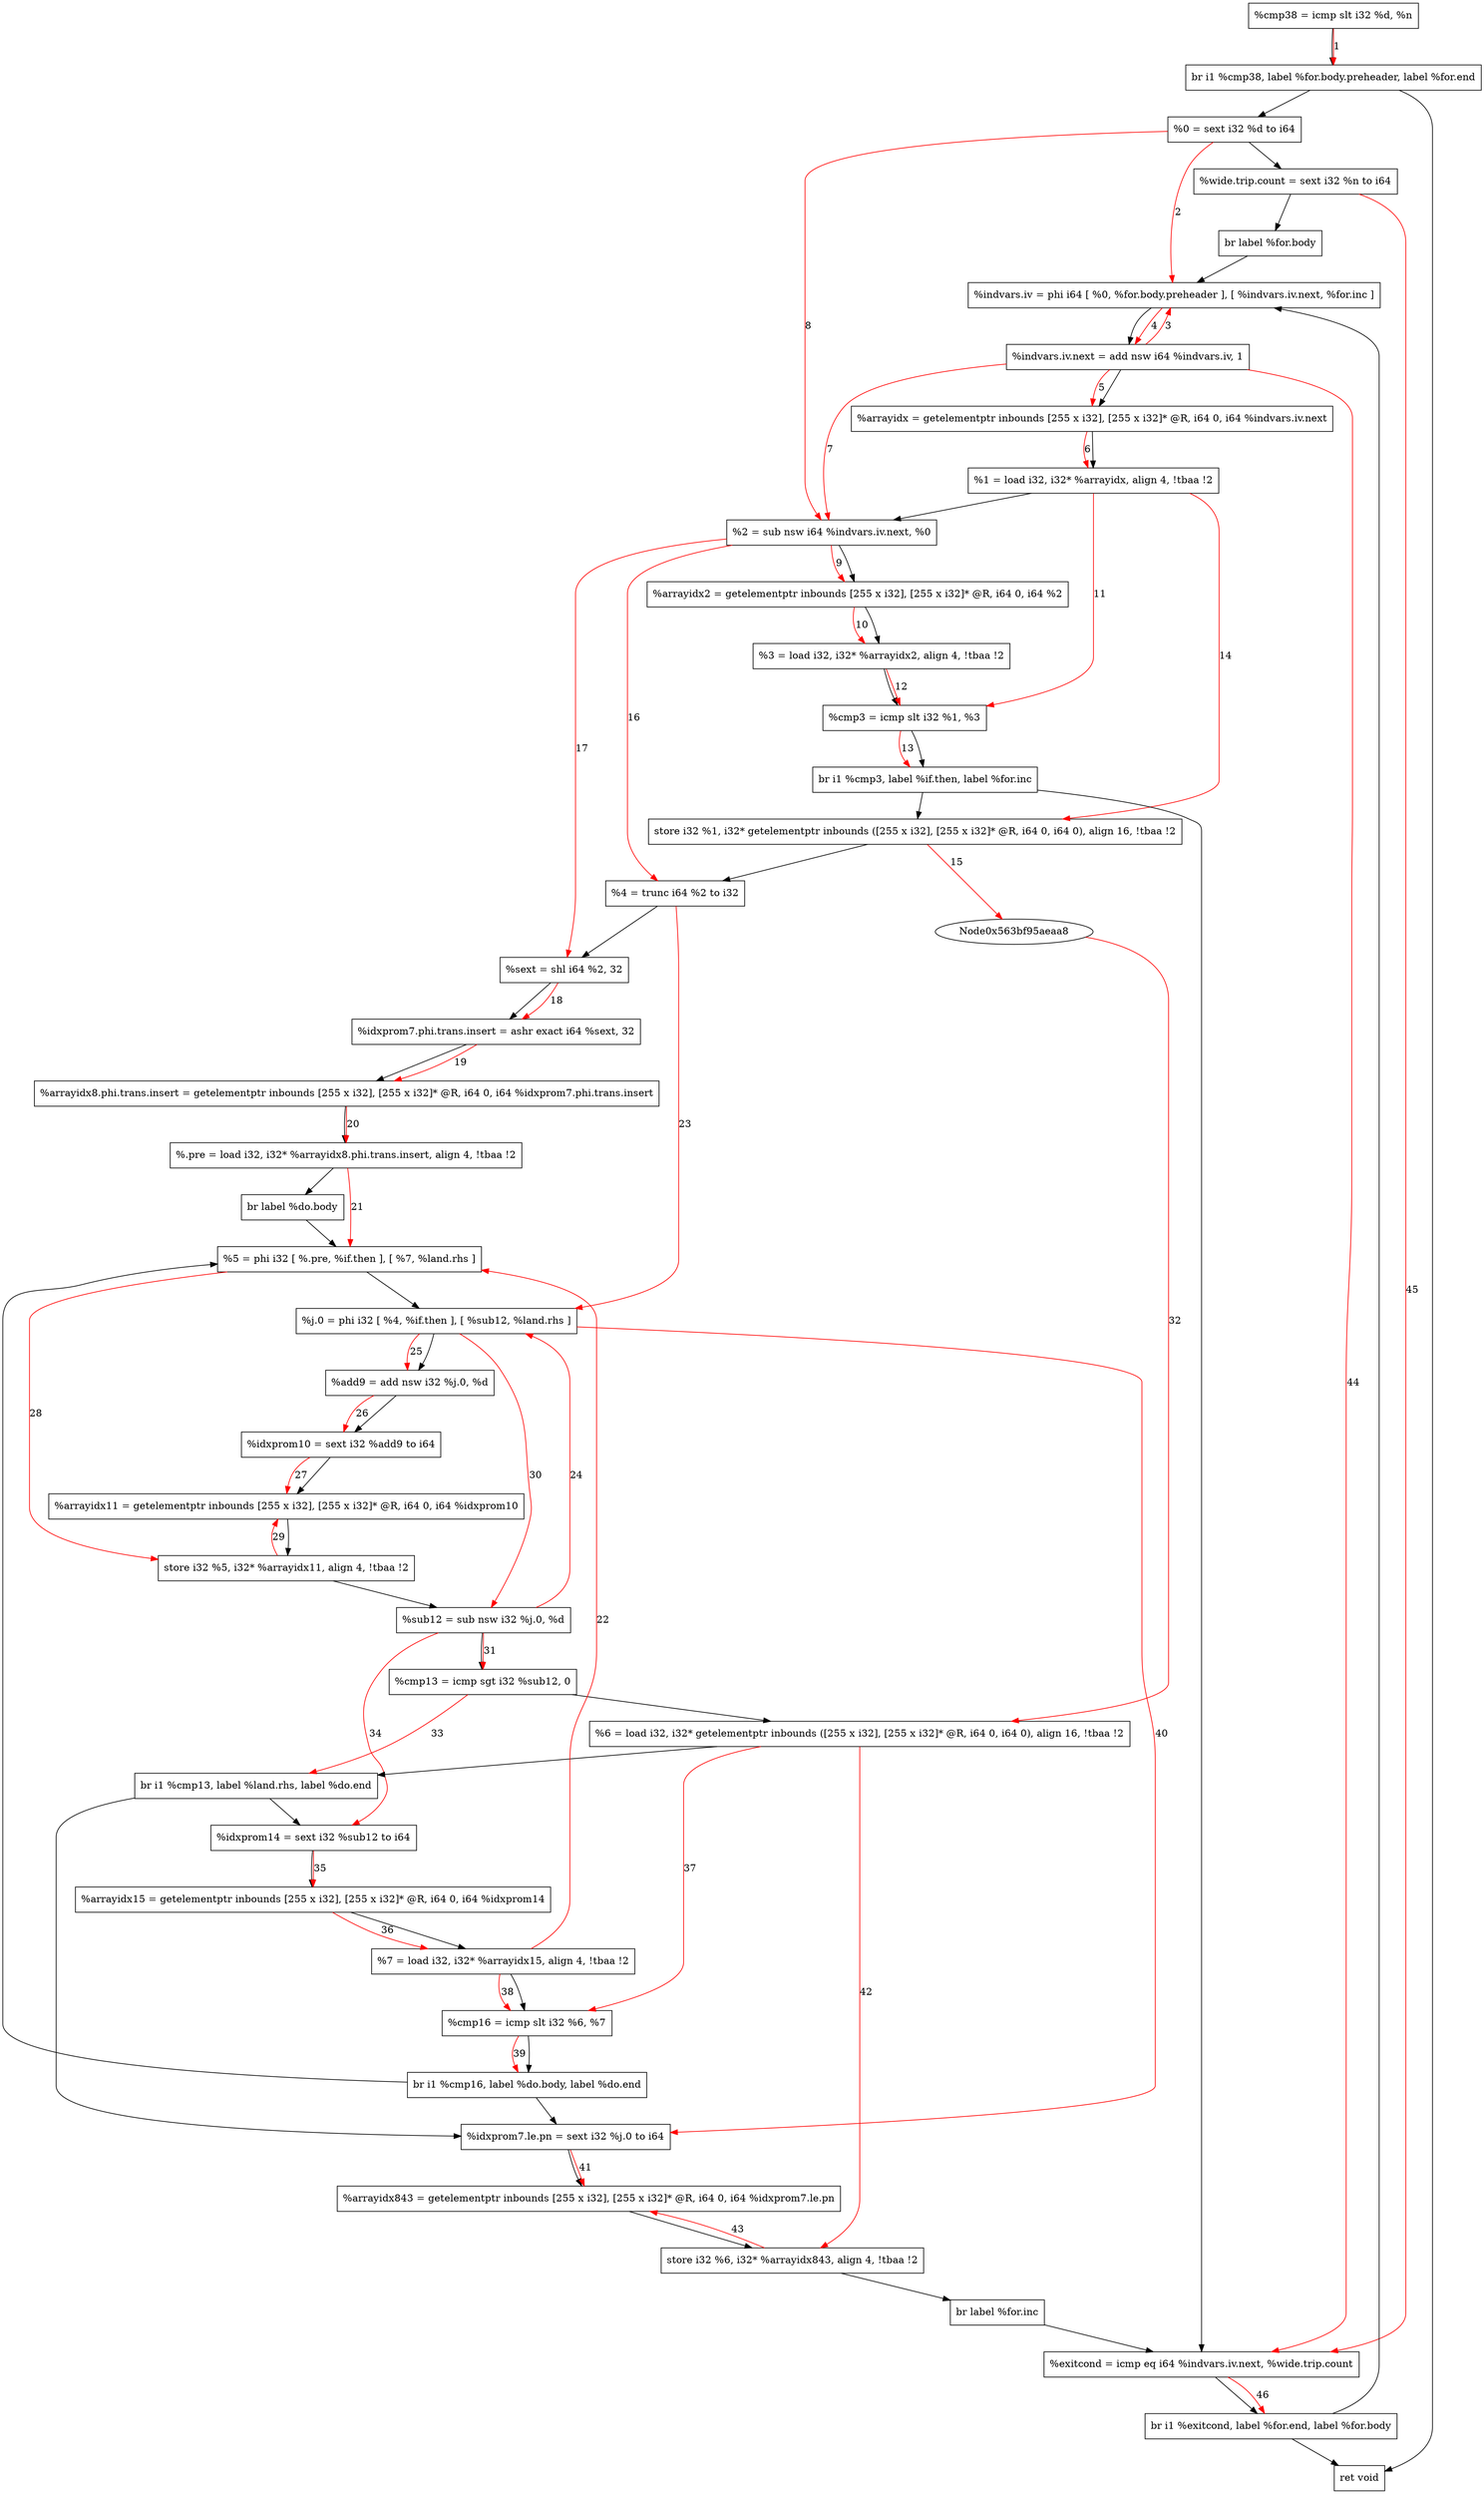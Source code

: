 digraph "CDFG for'ShellPass' function" {
	Node0x563bf95ac3d0[shape=record, label="  %cmp38 = icmp slt i32 %d, %n"]
	Node0x563bf9536c98[shape=record, label="  br i1 %cmp38, label %for.body.preheader, label %for.end"]
	Node0x563bf95ac358[shape=record, label="  %0 = sext i32 %d to i64"]
	Node0x563bf95ac5f8[shape=record, label="  %wide.trip.count = sext i32 %n to i64"]
	Node0x563bf95ac738[shape=record, label="  br label %for.body"]
	Node0x563bf95ac888[shape=record, label="  %indvars.iv = phi i64 [ %0, %for.body.preheader ], [ %indvars.iv.next, %for.inc ]"]
	Node0x563bf95acfc0[shape=record, label="  %indvars.iv.next = add nsw i64 %indvars.iv, 1"]
	Node0x563bf95ad078[shape=record, label="  %arrayidx = getelementptr inbounds [255 x i32], [255 x i32]* @R, i64 0, i64 %indvars.iv.next"]
	Node0x563bf95ac6d8[shape=record, label="  %1 = load i32, i32* %arrayidx, align 4, !tbaa !2"]
	Node0x563bf95ae000[shape=record, label="  %2 = sub nsw i64 %indvars.iv.next, %0"]
	Node0x563bf95ae088[shape=record, label="  %arrayidx2 = getelementptr inbounds [255 x i32], [255 x i32]* @R, i64 0, i64 %2"]
	Node0x563bf95ae2c8[shape=record, label="  %3 = load i32, i32* %arrayidx2, align 4, !tbaa !2"]
	Node0x563bf95ae950[shape=record, label="  %cmp3 = icmp slt i32 %1, %3"]
	Node0x563bf9542228[shape=record, label="  br i1 %cmp3, label %if.then, label %for.inc"]
	Node0x563bf95aed20[shape=record, label="  store i32 %1, i32* getelementptr inbounds ([255 x i32], [255 x i32]* @R, i64 0, i64 0), align 16, !tbaa !2"]
	Node0x563bf95ae9f8[shape=record, label="  %4 = trunc i64 %2 to i32"]
	Node0x563bf95aedf0[shape=record, label="  %sext = shl i64 %2, 32"]
	Node0x563bf95aee90[shape=record, label="  %idxprom7.phi.trans.insert = ashr exact i64 %sext, 32"]
	Node0x563bf95aefb8[shape=record, label="  %arrayidx8.phi.trans.insert = getelementptr inbounds [255 x i32], [255 x i32]* @R, i64 0, i64 %idxprom7.phi.trans.insert"]
	Node0x563bf95af068[shape=record, label="  %.pre = load i32, i32* %arrayidx8.phi.trans.insert, align 4, !tbaa !2"]
	Node0x563bf95af1b8[shape=record, label="  br label %do.body"]
	Node0x563bf95af298[shape=record, label="  %5 = phi i32 [ %.pre, %if.then ], [ %7, %land.rhs ]"]
	Node0x563bf95af3b8[shape=record, label="  %j.0 = phi i32 [ %4, %if.then ], [ %sub12, %land.rhs ]"]
	Node0x563bf95af4a0[shape=record, label="  %add9 = add nsw i32 %j.0, %d"]
	Node0x563bf95af518[shape=record, label="  %idxprom10 = sext i32 %add9 to i64"]
	Node0x563bf95af5d8[shape=record, label="  %arrayidx11 = getelementptr inbounds [255 x i32], [255 x i32]* @R, i64 0, i64 %idxprom10"]
	Node0x563bf95af9b0[shape=record, label="  store i32 %5, i32* %arrayidx11, align 4, !tbaa !2"]
	Node0x563bf95afa30[shape=record, label="  %sub12 = sub nsw i32 %j.0, %d"]
	Node0x563bf95afaa0[shape=record, label="  %cmp13 = icmp sgt i32 %sub12, 0"]
	Node0x563bf95af368[shape=record, label="  %6 = load i32, i32* getelementptr inbounds ([255 x i32], [255 x i32]* @R, i64 0, i64 0), align 16, !tbaa !2"]
	Node0x563bf9542348[shape=record, label="  br i1 %cmp13, label %land.rhs, label %do.end"]
	Node0x563bf95af158[shape=record, label="  %idxprom14 = sext i32 %sub12 to i64"]
	Node0x563bf95afc48[shape=record, label="  %arrayidx15 = getelementptr inbounds [255 x i32], [255 x i32]* @R, i64 0, i64 %idxprom14"]
	Node0x563bf95afce8[shape=record, label="  %7 = load i32, i32* %arrayidx15, align 4, !tbaa !2"]
	Node0x563bf95afd60[shape=record, label="  %cmp16 = icmp slt i32 %6, %7"]
	Node0x563bf9542468[shape=record, label="  br i1 %cmp16, label %do.body, label %do.end"]
	Node0x563bf95afb88[shape=record, label="  %idxprom7.le.pn = sext i32 %j.0 to i64"]
	Node0x563bf95afe08[shape=record, label="  %arrayidx843 = getelementptr inbounds [255 x i32], [255 x i32]* @R, i64 0, i64 %idxprom7.le.pn"]
	Node0x563bf95afec0[shape=record, label="  store i32 %6, i32* %arrayidx843, align 4, !tbaa !2"]
	Node0x563bf95aff28[shape=record, label="  br label %for.inc"]
	Node0x563bf95affd0[shape=record, label="  %exitcond = icmp eq i64 %indvars.iv.next, %wide.trip.count"]
	Node0x563bf9542588[shape=record, label="  br i1 %exitcond, label %for.end, label %for.body"]
	Node0x563bf95af200[shape=record, label="  ret void"]
	Node0x563bf95ac3d0 -> Node0x563bf9536c98
	Node0x563bf9536c98 -> Node0x563bf95ac358
	Node0x563bf9536c98 -> Node0x563bf95af200
	Node0x563bf95ac358 -> Node0x563bf95ac5f8
	Node0x563bf95ac5f8 -> Node0x563bf95ac738
	Node0x563bf95ac738 -> Node0x563bf95ac888
	Node0x563bf95ac888 -> Node0x563bf95acfc0
	Node0x563bf95acfc0 -> Node0x563bf95ad078
	Node0x563bf95ad078 -> Node0x563bf95ac6d8
	Node0x563bf95ac6d8 -> Node0x563bf95ae000
	Node0x563bf95ae000 -> Node0x563bf95ae088
	Node0x563bf95ae088 -> Node0x563bf95ae2c8
	Node0x563bf95ae2c8 -> Node0x563bf95ae950
	Node0x563bf95ae950 -> Node0x563bf9542228
	Node0x563bf9542228 -> Node0x563bf95aed20
	Node0x563bf9542228 -> Node0x563bf95affd0
	Node0x563bf95aed20 -> Node0x563bf95ae9f8
	Node0x563bf95ae9f8 -> Node0x563bf95aedf0
	Node0x563bf95aedf0 -> Node0x563bf95aee90
	Node0x563bf95aee90 -> Node0x563bf95aefb8
	Node0x563bf95aefb8 -> Node0x563bf95af068
	Node0x563bf95af068 -> Node0x563bf95af1b8
	Node0x563bf95af1b8 -> Node0x563bf95af298
	Node0x563bf95af298 -> Node0x563bf95af3b8
	Node0x563bf95af3b8 -> Node0x563bf95af4a0
	Node0x563bf95af4a0 -> Node0x563bf95af518
	Node0x563bf95af518 -> Node0x563bf95af5d8
	Node0x563bf95af5d8 -> Node0x563bf95af9b0
	Node0x563bf95af9b0 -> Node0x563bf95afa30
	Node0x563bf95afa30 -> Node0x563bf95afaa0
	Node0x563bf95afaa0 -> Node0x563bf95af368
	Node0x563bf95af368 -> Node0x563bf9542348
	Node0x563bf9542348 -> Node0x563bf95af158
	Node0x563bf9542348 -> Node0x563bf95afb88
	Node0x563bf95af158 -> Node0x563bf95afc48
	Node0x563bf95afc48 -> Node0x563bf95afce8
	Node0x563bf95afce8 -> Node0x563bf95afd60
	Node0x563bf95afd60 -> Node0x563bf9542468
	Node0x563bf9542468 -> Node0x563bf95af298
	Node0x563bf9542468 -> Node0x563bf95afb88
	Node0x563bf95afb88 -> Node0x563bf95afe08
	Node0x563bf95afe08 -> Node0x563bf95afec0
	Node0x563bf95afec0 -> Node0x563bf95aff28
	Node0x563bf95aff28 -> Node0x563bf95affd0
	Node0x563bf95affd0 -> Node0x563bf9542588
	Node0x563bf9542588 -> Node0x563bf95af200
	Node0x563bf9542588 -> Node0x563bf95ac888
edge [color=red]
	Node0x563bf95ac3d0 -> Node0x563bf9536c98[label="1"]
	Node0x563bf95ac358 -> Node0x563bf95ac888[label="2"]
	Node0x563bf95acfc0 -> Node0x563bf95ac888[label="3"]
	Node0x563bf95ac888 -> Node0x563bf95acfc0[label="4"]
	Node0x563bf95acfc0 -> Node0x563bf95ad078[label="5"]
	Node0x563bf95ad078 -> Node0x563bf95ac6d8[label="6"]
	Node0x563bf95acfc0 -> Node0x563bf95ae000[label="7"]
	Node0x563bf95ac358 -> Node0x563bf95ae000[label="8"]
	Node0x563bf95ae000 -> Node0x563bf95ae088[label="9"]
	Node0x563bf95ae088 -> Node0x563bf95ae2c8[label="10"]
	Node0x563bf95ac6d8 -> Node0x563bf95ae950[label="11"]
	Node0x563bf95ae2c8 -> Node0x563bf95ae950[label="12"]
	Node0x563bf95ae950 -> Node0x563bf9542228[label="13"]
	Node0x563bf95ac6d8 -> Node0x563bf95aed20[label="14"]
	Node0x563bf95aed20 -> Node0x563bf95aeaa8[label="15"]
	Node0x563bf95ae000 -> Node0x563bf95ae9f8[label="16"]
	Node0x563bf95ae000 -> Node0x563bf95aedf0[label="17"]
	Node0x563bf95aedf0 -> Node0x563bf95aee90[label="18"]
	Node0x563bf95aee90 -> Node0x563bf95aefb8[label="19"]
	Node0x563bf95aefb8 -> Node0x563bf95af068[label="20"]
	Node0x563bf95af068 -> Node0x563bf95af298[label="21"]
	Node0x563bf95afce8 -> Node0x563bf95af298[label="22"]
	Node0x563bf95ae9f8 -> Node0x563bf95af3b8[label="23"]
	Node0x563bf95afa30 -> Node0x563bf95af3b8[label="24"]
	Node0x563bf95af3b8 -> Node0x563bf95af4a0[label="25"]
	Node0x563bf95af4a0 -> Node0x563bf95af518[label="26"]
	Node0x563bf95af518 -> Node0x563bf95af5d8[label="27"]
	Node0x563bf95af298 -> Node0x563bf95af9b0[label="28"]
	Node0x563bf95af9b0 -> Node0x563bf95af5d8[label="29"]
	Node0x563bf95af3b8 -> Node0x563bf95afa30[label="30"]
	Node0x563bf95afa30 -> Node0x563bf95afaa0[label="31"]
	Node0x563bf95aeaa8 -> Node0x563bf95af368[label="32"]
	Node0x563bf95afaa0 -> Node0x563bf9542348[label="33"]
	Node0x563bf95afa30 -> Node0x563bf95af158[label="34"]
	Node0x563bf95af158 -> Node0x563bf95afc48[label="35"]
	Node0x563bf95afc48 -> Node0x563bf95afce8[label="36"]
	Node0x563bf95af368 -> Node0x563bf95afd60[label="37"]
	Node0x563bf95afce8 -> Node0x563bf95afd60[label="38"]
	Node0x563bf95afd60 -> Node0x563bf9542468[label="39"]
	Node0x563bf95af3b8 -> Node0x563bf95afb88[label="40"]
	Node0x563bf95afb88 -> Node0x563bf95afe08[label="41"]
	Node0x563bf95af368 -> Node0x563bf95afec0[label="42"]
	Node0x563bf95afec0 -> Node0x563bf95afe08[label="43"]
	Node0x563bf95acfc0 -> Node0x563bf95affd0[label="44"]
	Node0x563bf95ac5f8 -> Node0x563bf95affd0[label="45"]
	Node0x563bf95affd0 -> Node0x563bf9542588[label="46"]
}
